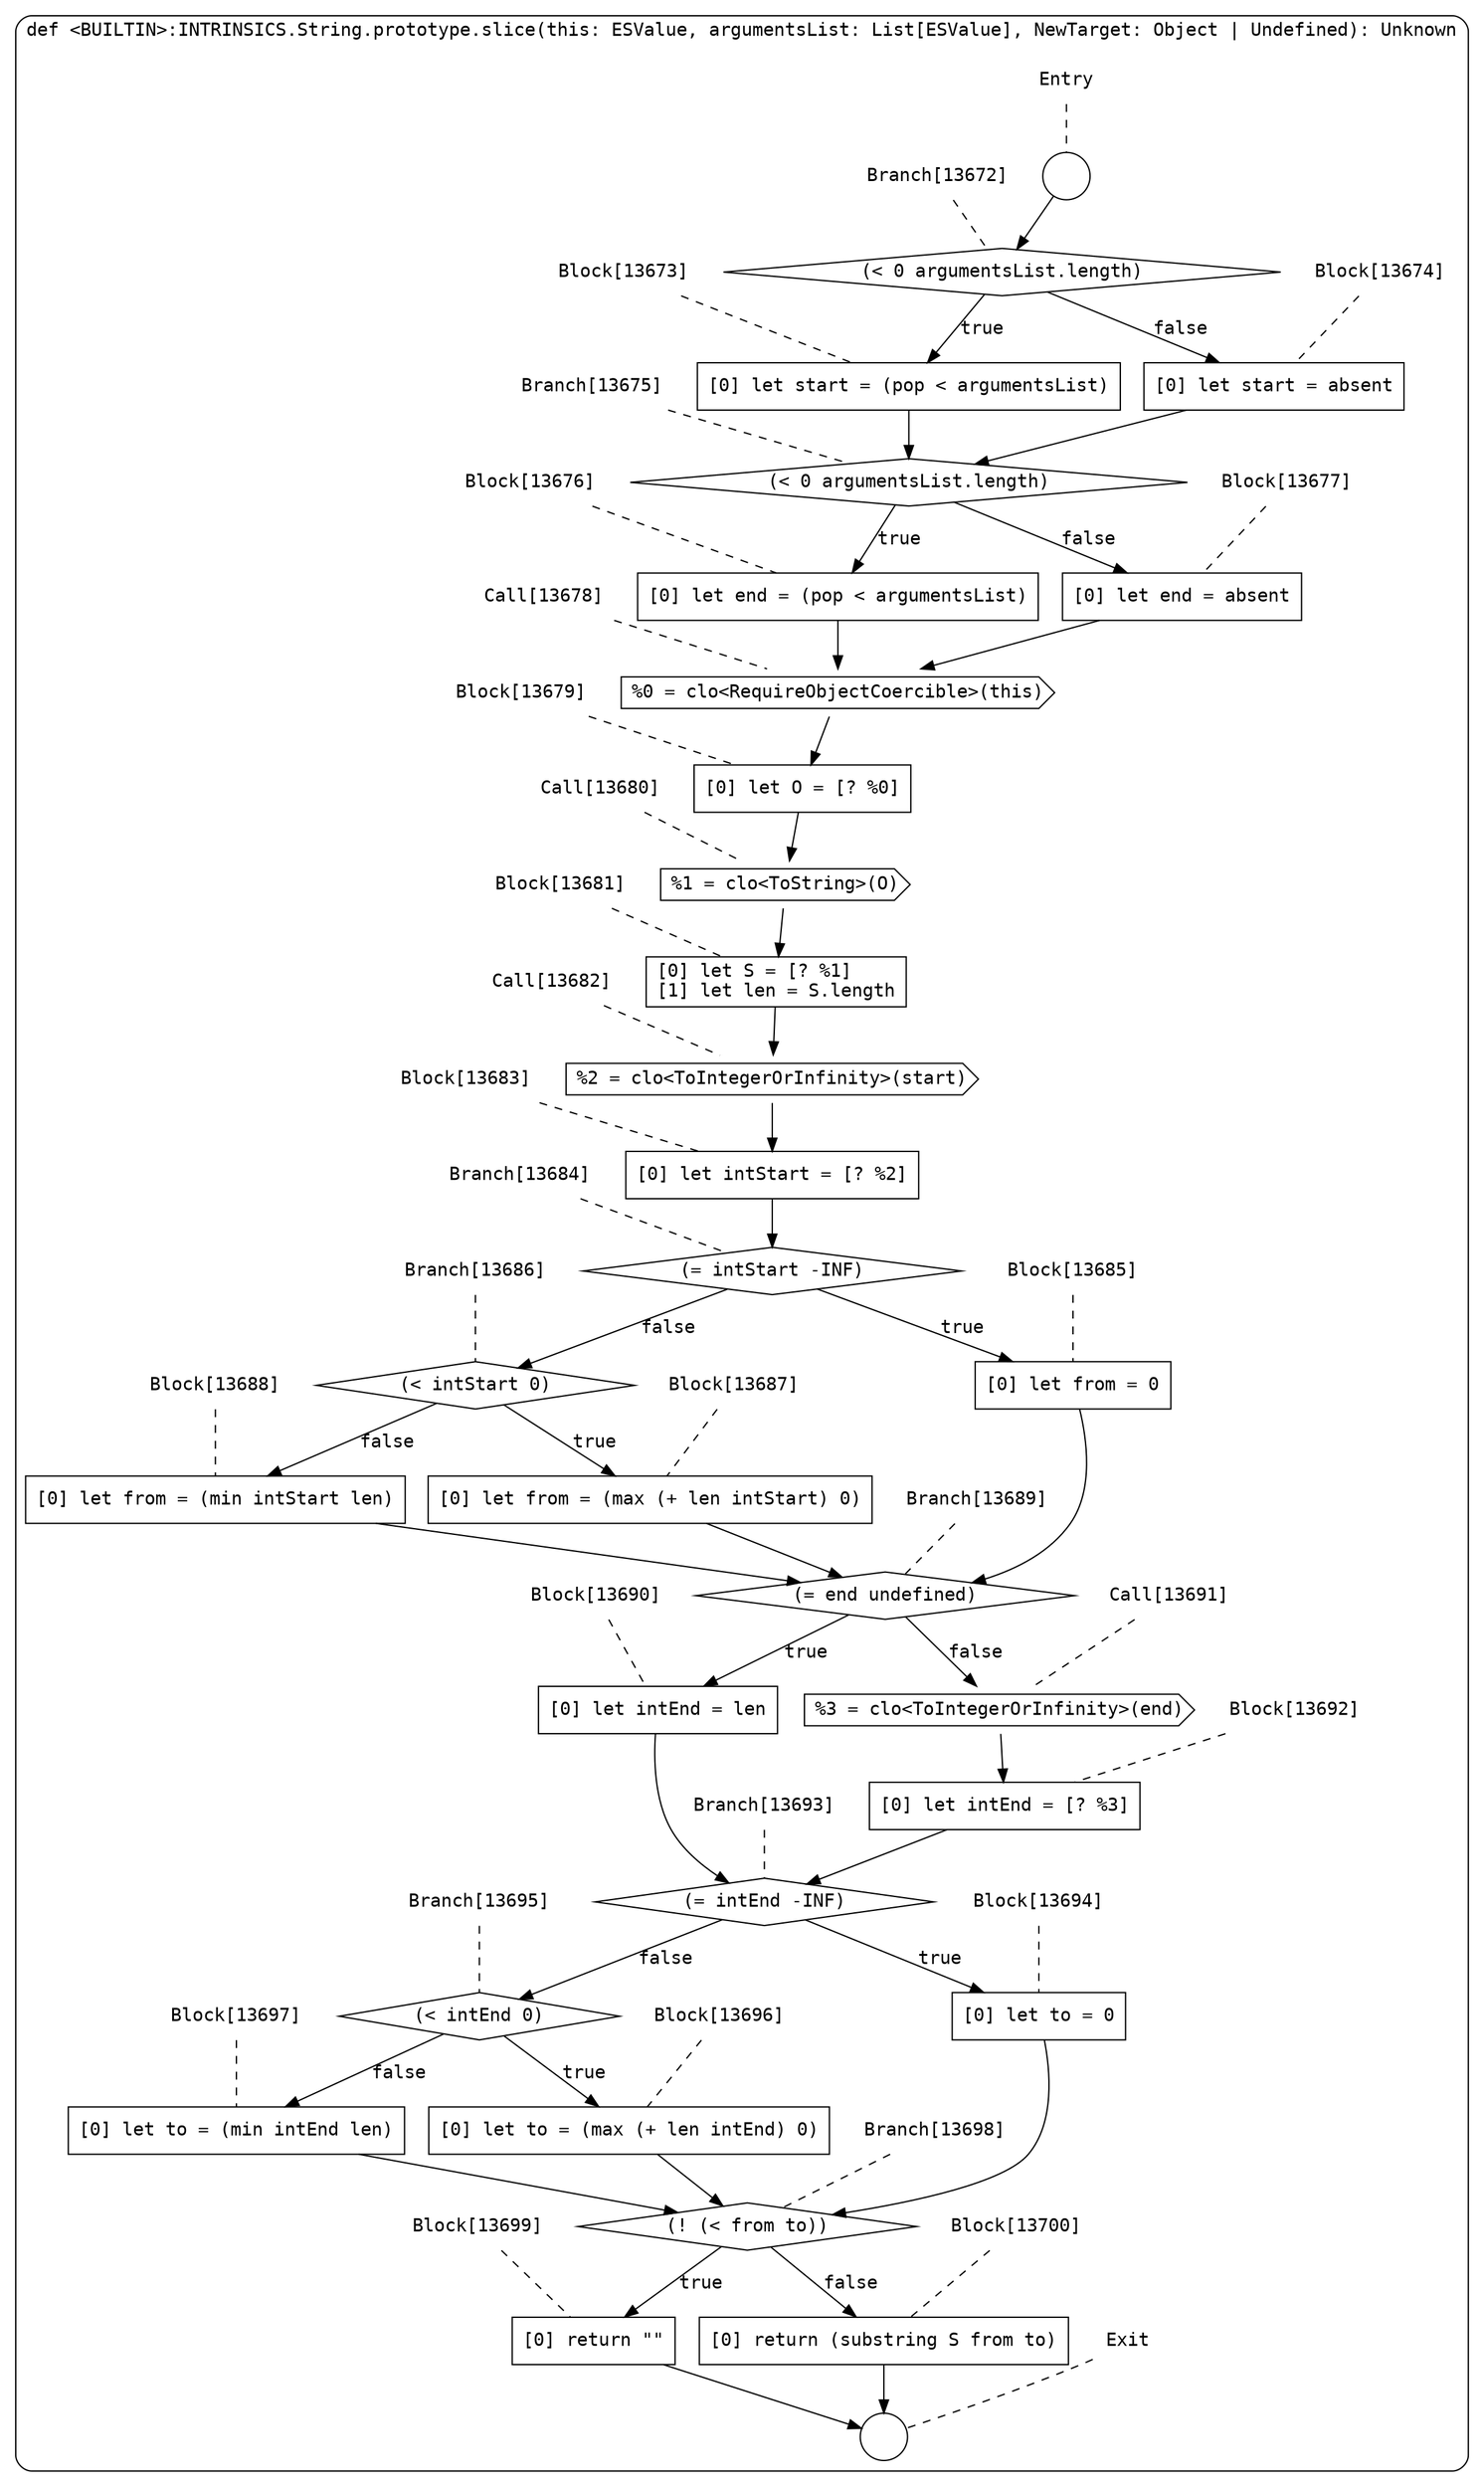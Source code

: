 digraph {
  graph [fontname = "Consolas"]
  node [fontname = "Consolas"]
  edge [fontname = "Consolas"]
  subgraph cluster2190 {
    label = "def <BUILTIN>:INTRINSICS.String.prototype.slice(this: ESValue, argumentsList: List[ESValue], NewTarget: Object | Undefined): Unknown"
    style = rounded
    cluster2190_entry_name [shape=none, label=<<font color="black">Entry</font>>]
    cluster2190_entry_name -> cluster2190_entry [arrowhead=none, color="black", style=dashed]
    cluster2190_entry [shape=circle label=" " color="black" fillcolor="white" style=filled]
    cluster2190_entry -> node13672 [color="black"]
    cluster2190_exit_name [shape=none, label=<<font color="black">Exit</font>>]
    cluster2190_exit_name -> cluster2190_exit [arrowhead=none, color="black", style=dashed]
    cluster2190_exit [shape=circle label=" " color="black" fillcolor="white" style=filled]
    node13672_name [shape=none, label=<<font color="black">Branch[13672]</font>>]
    node13672_name -> node13672 [arrowhead=none, color="black", style=dashed]
    node13672 [shape=diamond, label=<<font color="black">(&lt; 0 argumentsList.length)</font>> color="black" fillcolor="white", style=filled]
    node13672 -> node13673 [label=<<font color="black">true</font>> color="black"]
    node13672 -> node13674 [label=<<font color="black">false</font>> color="black"]
    node13673_name [shape=none, label=<<font color="black">Block[13673]</font>>]
    node13673_name -> node13673 [arrowhead=none, color="black", style=dashed]
    node13673 [shape=box, label=<<font color="black">[0] let start = (pop &lt; argumentsList)<BR ALIGN="LEFT"/></font>> color="black" fillcolor="white", style=filled]
    node13673 -> node13675 [color="black"]
    node13674_name [shape=none, label=<<font color="black">Block[13674]</font>>]
    node13674_name -> node13674 [arrowhead=none, color="black", style=dashed]
    node13674 [shape=box, label=<<font color="black">[0] let start = absent<BR ALIGN="LEFT"/></font>> color="black" fillcolor="white", style=filled]
    node13674 -> node13675 [color="black"]
    node13675_name [shape=none, label=<<font color="black">Branch[13675]</font>>]
    node13675_name -> node13675 [arrowhead=none, color="black", style=dashed]
    node13675 [shape=diamond, label=<<font color="black">(&lt; 0 argumentsList.length)</font>> color="black" fillcolor="white", style=filled]
    node13675 -> node13676 [label=<<font color="black">true</font>> color="black"]
    node13675 -> node13677 [label=<<font color="black">false</font>> color="black"]
    node13676_name [shape=none, label=<<font color="black">Block[13676]</font>>]
    node13676_name -> node13676 [arrowhead=none, color="black", style=dashed]
    node13676 [shape=box, label=<<font color="black">[0] let end = (pop &lt; argumentsList)<BR ALIGN="LEFT"/></font>> color="black" fillcolor="white", style=filled]
    node13676 -> node13678 [color="black"]
    node13677_name [shape=none, label=<<font color="black">Block[13677]</font>>]
    node13677_name -> node13677 [arrowhead=none, color="black", style=dashed]
    node13677 [shape=box, label=<<font color="black">[0] let end = absent<BR ALIGN="LEFT"/></font>> color="black" fillcolor="white", style=filled]
    node13677 -> node13678 [color="black"]
    node13678_name [shape=none, label=<<font color="black">Call[13678]</font>>]
    node13678_name -> node13678 [arrowhead=none, color="black", style=dashed]
    node13678 [shape=cds, label=<<font color="black">%0 = clo&lt;RequireObjectCoercible&gt;(this)</font>> color="black" fillcolor="white", style=filled]
    node13678 -> node13679 [color="black"]
    node13679_name [shape=none, label=<<font color="black">Block[13679]</font>>]
    node13679_name -> node13679 [arrowhead=none, color="black", style=dashed]
    node13679 [shape=box, label=<<font color="black">[0] let O = [? %0]<BR ALIGN="LEFT"/></font>> color="black" fillcolor="white", style=filled]
    node13679 -> node13680 [color="black"]
    node13680_name [shape=none, label=<<font color="black">Call[13680]</font>>]
    node13680_name -> node13680 [arrowhead=none, color="black", style=dashed]
    node13680 [shape=cds, label=<<font color="black">%1 = clo&lt;ToString&gt;(O)</font>> color="black" fillcolor="white", style=filled]
    node13680 -> node13681 [color="black"]
    node13681_name [shape=none, label=<<font color="black">Block[13681]</font>>]
    node13681_name -> node13681 [arrowhead=none, color="black", style=dashed]
    node13681 [shape=box, label=<<font color="black">[0] let S = [? %1]<BR ALIGN="LEFT"/>[1] let len = S.length<BR ALIGN="LEFT"/></font>> color="black" fillcolor="white", style=filled]
    node13681 -> node13682 [color="black"]
    node13682_name [shape=none, label=<<font color="black">Call[13682]</font>>]
    node13682_name -> node13682 [arrowhead=none, color="black", style=dashed]
    node13682 [shape=cds, label=<<font color="black">%2 = clo&lt;ToIntegerOrInfinity&gt;(start)</font>> color="black" fillcolor="white", style=filled]
    node13682 -> node13683 [color="black"]
    node13683_name [shape=none, label=<<font color="black">Block[13683]</font>>]
    node13683_name -> node13683 [arrowhead=none, color="black", style=dashed]
    node13683 [shape=box, label=<<font color="black">[0] let intStart = [? %2]<BR ALIGN="LEFT"/></font>> color="black" fillcolor="white", style=filled]
    node13683 -> node13684 [color="black"]
    node13684_name [shape=none, label=<<font color="black">Branch[13684]</font>>]
    node13684_name -> node13684 [arrowhead=none, color="black", style=dashed]
    node13684 [shape=diamond, label=<<font color="black">(= intStart -INF)</font>> color="black" fillcolor="white", style=filled]
    node13684 -> node13685 [label=<<font color="black">true</font>> color="black"]
    node13684 -> node13686 [label=<<font color="black">false</font>> color="black"]
    node13685_name [shape=none, label=<<font color="black">Block[13685]</font>>]
    node13685_name -> node13685 [arrowhead=none, color="black", style=dashed]
    node13685 [shape=box, label=<<font color="black">[0] let from = 0<BR ALIGN="LEFT"/></font>> color="black" fillcolor="white", style=filled]
    node13685 -> node13689 [color="black"]
    node13686_name [shape=none, label=<<font color="black">Branch[13686]</font>>]
    node13686_name -> node13686 [arrowhead=none, color="black", style=dashed]
    node13686 [shape=diamond, label=<<font color="black">(&lt; intStart 0)</font>> color="black" fillcolor="white", style=filled]
    node13686 -> node13687 [label=<<font color="black">true</font>> color="black"]
    node13686 -> node13688 [label=<<font color="black">false</font>> color="black"]
    node13689_name [shape=none, label=<<font color="black">Branch[13689]</font>>]
    node13689_name -> node13689 [arrowhead=none, color="black", style=dashed]
    node13689 [shape=diamond, label=<<font color="black">(= end undefined)</font>> color="black" fillcolor="white", style=filled]
    node13689 -> node13690 [label=<<font color="black">true</font>> color="black"]
    node13689 -> node13691 [label=<<font color="black">false</font>> color="black"]
    node13687_name [shape=none, label=<<font color="black">Block[13687]</font>>]
    node13687_name -> node13687 [arrowhead=none, color="black", style=dashed]
    node13687 [shape=box, label=<<font color="black">[0] let from = (max (+ len intStart) 0)<BR ALIGN="LEFT"/></font>> color="black" fillcolor="white", style=filled]
    node13687 -> node13689 [color="black"]
    node13688_name [shape=none, label=<<font color="black">Block[13688]</font>>]
    node13688_name -> node13688 [arrowhead=none, color="black", style=dashed]
    node13688 [shape=box, label=<<font color="black">[0] let from = (min intStart len)<BR ALIGN="LEFT"/></font>> color="black" fillcolor="white", style=filled]
    node13688 -> node13689 [color="black"]
    node13690_name [shape=none, label=<<font color="black">Block[13690]</font>>]
    node13690_name -> node13690 [arrowhead=none, color="black", style=dashed]
    node13690 [shape=box, label=<<font color="black">[0] let intEnd = len<BR ALIGN="LEFT"/></font>> color="black" fillcolor="white", style=filled]
    node13690 -> node13693 [color="black"]
    node13691_name [shape=none, label=<<font color="black">Call[13691]</font>>]
    node13691_name -> node13691 [arrowhead=none, color="black", style=dashed]
    node13691 [shape=cds, label=<<font color="black">%3 = clo&lt;ToIntegerOrInfinity&gt;(end)</font>> color="black" fillcolor="white", style=filled]
    node13691 -> node13692 [color="black"]
    node13693_name [shape=none, label=<<font color="black">Branch[13693]</font>>]
    node13693_name -> node13693 [arrowhead=none, color="black", style=dashed]
    node13693 [shape=diamond, label=<<font color="black">(= intEnd -INF)</font>> color="black" fillcolor="white", style=filled]
    node13693 -> node13694 [label=<<font color="black">true</font>> color="black"]
    node13693 -> node13695 [label=<<font color="black">false</font>> color="black"]
    node13692_name [shape=none, label=<<font color="black">Block[13692]</font>>]
    node13692_name -> node13692 [arrowhead=none, color="black", style=dashed]
    node13692 [shape=box, label=<<font color="black">[0] let intEnd = [? %3]<BR ALIGN="LEFT"/></font>> color="black" fillcolor="white", style=filled]
    node13692 -> node13693 [color="black"]
    node13694_name [shape=none, label=<<font color="black">Block[13694]</font>>]
    node13694_name -> node13694 [arrowhead=none, color="black", style=dashed]
    node13694 [shape=box, label=<<font color="black">[0] let to = 0<BR ALIGN="LEFT"/></font>> color="black" fillcolor="white", style=filled]
    node13694 -> node13698 [color="black"]
    node13695_name [shape=none, label=<<font color="black">Branch[13695]</font>>]
    node13695_name -> node13695 [arrowhead=none, color="black", style=dashed]
    node13695 [shape=diamond, label=<<font color="black">(&lt; intEnd 0)</font>> color="black" fillcolor="white", style=filled]
    node13695 -> node13696 [label=<<font color="black">true</font>> color="black"]
    node13695 -> node13697 [label=<<font color="black">false</font>> color="black"]
    node13698_name [shape=none, label=<<font color="black">Branch[13698]</font>>]
    node13698_name -> node13698 [arrowhead=none, color="black", style=dashed]
    node13698 [shape=diamond, label=<<font color="black">(! (&lt; from to))</font>> color="black" fillcolor="white", style=filled]
    node13698 -> node13699 [label=<<font color="black">true</font>> color="black"]
    node13698 -> node13700 [label=<<font color="black">false</font>> color="black"]
    node13696_name [shape=none, label=<<font color="black">Block[13696]</font>>]
    node13696_name -> node13696 [arrowhead=none, color="black", style=dashed]
    node13696 [shape=box, label=<<font color="black">[0] let to = (max (+ len intEnd) 0)<BR ALIGN="LEFT"/></font>> color="black" fillcolor="white", style=filled]
    node13696 -> node13698 [color="black"]
    node13697_name [shape=none, label=<<font color="black">Block[13697]</font>>]
    node13697_name -> node13697 [arrowhead=none, color="black", style=dashed]
    node13697 [shape=box, label=<<font color="black">[0] let to = (min intEnd len)<BR ALIGN="LEFT"/></font>> color="black" fillcolor="white", style=filled]
    node13697 -> node13698 [color="black"]
    node13699_name [shape=none, label=<<font color="black">Block[13699]</font>>]
    node13699_name -> node13699 [arrowhead=none, color="black", style=dashed]
    node13699 [shape=box, label=<<font color="black">[0] return &quot;&quot;<BR ALIGN="LEFT"/></font>> color="black" fillcolor="white", style=filled]
    node13699 -> cluster2190_exit [color="black"]
    node13700_name [shape=none, label=<<font color="black">Block[13700]</font>>]
    node13700_name -> node13700 [arrowhead=none, color="black", style=dashed]
    node13700 [shape=box, label=<<font color="black">[0] return (substring S from to)<BR ALIGN="LEFT"/></font>> color="black" fillcolor="white", style=filled]
    node13700 -> cluster2190_exit [color="black"]
  }
}